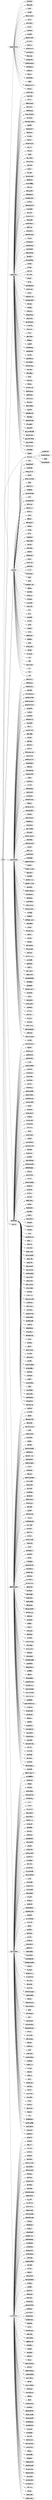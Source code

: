 // graph
digraph "1e0na" {
	"1e0na" [label="1e0na"]
	ChongsTailor515 [label=ChongsTailor515]
	"1e0na" -> ChongsTailor515
	sarahpotterrr [label=sarahpotterrr]
	"1e0na" -> sarahpotterrr
	chlow8888 [label=chlow8888]
	"1e0na" -> chlow8888
	Alexistrends99 [label=Alexistrends99]
	"1e0na" -> Alexistrends99
	selindaejdjpj [label=selindaejdjpj]
	"1e0na" -> selindaejdjpj
	Sunny_Sir [label=Sunny_Sir]
	"1e0na" -> Sunny_Sir
	FakeTanningInfo [label=FakeTanningInfo]
	"1e0na" -> FakeTanningInfo
	WarriorPhrases [label=WarriorPhrases]
	"1e0na" -> WarriorPhrases
	shininghu [label=shininghu]
	"1e0na" -> shininghu
	FlorentineLLL [label=FlorentineLLL]
	"1e0na" -> FlorentineLLL
	ChongsTailor515 [label=ChongsTailor515]
	Lipstickonu [label=Lipstickonu]
	ChongsTailor515 -> Lipstickonu
	NateLemley [label=NateLemley]
	ChongsTailor515 -> NateLemley
	trimkt7 [label=trimkt7]
	ChongsTailor515 -> trimkt7
	kywxgal [label=kywxgal]
	ChongsTailor515 -> kywxgal
	addie27532909 [label=addie27532909]
	ChongsTailor515 -> addie27532909
	SJI2783 [label=SJI2783]
	ChongsTailor515 -> SJI2783
	FlyersMike11 [label=FlyersMike11]
	ChongsTailor515 -> FlyersMike11
	JDM99x [label=JDM99x]
	ChongsTailor515 -> JDM99x
	Succeednow [label=Succeednow]
	ChongsTailor515 -> Succeednow
	Just_Janet [label=Just_Janet]
	ChongsTailor515 -> Just_Janet
	Danijel92445997 [label=Danijel92445997]
	ChongsTailor515 -> Danijel92445997
	FireMedicZ [label=FireMedicZ]
	ChongsTailor515 -> FireMedicZ
	ktjnsn216 [label=ktjnsn216]
	ChongsTailor515 -> ktjnsn216
	cullenintowork [label=cullenintowork]
	ChongsTailor515 -> cullenintowork
	MercyOneDSM [label=MercyOneDSM]
	ChongsTailor515 -> MercyOneDSM
	alexmousey [label=alexmousey]
	ChongsTailor515 -> alexmousey
	JesseJHoward [label=JesseJHoward]
	ChongsTailor515 -> JesseJHoward
	immacconcepzoe [label=immacconcepzoe]
	ChongsTailor515 -> immacconcepzoe
	MarthaCentre [label=MarthaCentre]
	ChongsTailor515 -> MarthaCentre
	LukeHird10 [label=LukeHird10]
	ChongsTailor515 -> LukeHird10
	arhine74 [label=arhine74]
	ChongsTailor515 -> arhine74
	DDLindeman [label=DDLindeman]
	ChongsTailor515 -> DDLindeman
	MHikiji [label=MHikiji]
	ChongsTailor515 -> MHikiji
	KyleGre54192272 [label=KyleGre54192272]
	ChongsTailor515 -> KyleGre54192272
	croaticus1 [label=croaticus1]
	ChongsTailor515 -> croaticus1
	sarahpotterrr [label=sarahpotterrr]
	grhlastrology [label=grhlastrology]
	sarahpotterrr -> grhlastrology
	torgershark [label=torgershark]
	sarahpotterrr -> torgershark
	savdrum [label=savdrum]
	sarahpotterrr -> savdrum
	deadboyempire [label=deadboyempire]
	sarahpotterrr -> deadboyempire
	Kel34096051 [label=Kel34096051]
	sarahpotterrr -> Kel34096051
	MadeleineNpc [label=MadeleineNpc]
	sarahpotterrr -> MadeleineNpc
	be_em_doubleyou [label=be_em_doubleyou]
	sarahpotterrr -> be_em_doubleyou
	astrobitchez [label=astrobitchez]
	sarahpotterrr -> astrobitchez
	DemocracySumPAC [label=DemocracySumPAC]
	sarahpotterrr -> DemocracySumPAC
	egypthair [label=egypthair]
	sarahpotterrr -> egypthair
	sophiepotter27 [label=sophiepotter27]
	sarahpotterrr -> sophiepotter27
	tallydotLIVE [label=tallydotLIVE]
	sarahpotterrr -> tallydotLIVE
	TPMAmes [label=TPMAmes]
	sarahpotterrr -> TPMAmes
	YingZhu17 [label=YingZhu17]
	sarahpotterrr -> YingZhu17
	FreshNewLyrics [label=FreshNewLyrics]
	sarahpotterrr -> FreshNewLyrics
	LEM_122 [label=LEM_122]
	sarahpotterrr -> LEM_122
	Mary_D13 [label=Mary_D13]
	sarahpotterrr -> Mary_D13
	rrjaguar [label=rrjaguar]
	sarahpotterrr -> rrjaguar
	Sam_Willford [label=Sam_Willford]
	sarahpotterrr -> Sam_Willford
	MattTheDream [label=MattTheDream]
	sarahpotterrr -> MattTheDream
	zhexunited [label=zhexunited]
	sarahpotterrr -> zhexunited
	k_sasse17 [label=k_sasse17]
	sarahpotterrr -> k_sasse17
	zhou_tiger [label=zhou_tiger]
	sarahpotterrr -> zhou_tiger
	HornyBoysOnly [label=HornyBoysOnly]
	sarahpotterrr -> HornyBoysOnly
	hannahiowa [label=hannahiowa]
	sarahpotterrr -> hannahiowa
	PorticoStaffing [label=PorticoStaffing]
	sarahpotterrr -> PorticoStaffing
	Mavs1992 [label=Mavs1992]
	sarahpotterrr -> Mavs1992
	kaylee_lennis [label=kaylee_lennis]
	sarahpotterrr -> kaylee_lennis
	Keelanpilgrim1 [label=Keelanpilgrim1]
	sarahpotterrr -> Keelanpilgrim1
	BrendanJMeyers [label=BrendanJMeyers]
	sarahpotterrr -> BrendanJMeyers
	cruzfe130 [label=cruzfe130]
	sarahpotterrr -> cruzfe130
	makemoneydrive [label=makemoneydrive]
	sarahpotterrr -> makemoneydrive
	ProgramaIR [label=ProgramaIR]
	sarahpotterrr -> ProgramaIR
	sad_review [label=sad_review]
	sarahpotterrr -> sad_review
	timheidenwirth [label=timheidenwirth]
	sarahpotterrr -> timheidenwirth
	donate_gaza [label=donate_gaza]
	sarahpotterrr -> donate_gaza
	evelinawalker72 [label=evelinawalker72]
	sarahpotterrr -> evelinawalker72
	laylay7645 [label=laylay7645]
	sarahpotterrr -> laylay7645
	BethBondhus [label=BethBondhus]
	sarahpotterrr -> BethBondhus
	brandonbootexts [label=brandonbootexts]
	sarahpotterrr -> brandonbootexts
	WLC_ISU [label=WLC_ISU]
	sarahpotterrr -> WLC_ISU
	xiviimcmxcvii [label=xiviimcmxcvii]
	sarahpotterrr -> xiviimcmxcvii
	VictoriaConnor2 [label=VictoriaConnor2]
	sarahpotterrr -> VictoriaConnor2
	libertariancal [label=libertariancal]
	sarahpotterrr -> libertariancal
	AdamJSmithGA [label=AdamJSmithGA]
	sarahpotterrr -> AdamJSmithGA
	rainyday370 [label=rainyday370]
	sarahpotterrr -> rainyday370
	Blonde_Baddie_ [label=Blonde_Baddie_]
	sarahpotterrr -> Blonde_Baddie_
	duratkeo [label=duratkeo]
	sarahpotterrr -> duratkeo
	briiwags [label=briiwags]
	sarahpotterrr -> briiwags
	cass_volp [label=cass_volp]
	sarahpotterrr -> cass_volp
	athorsfeldt [label=athorsfeldt]
	sarahpotterrr -> athorsfeldt
	janzeb37 [label=janzeb37]
	sarahpotterrr -> janzeb37
	benrfox [label=benrfox]
	sarahpotterrr -> benrfox
	perfectgamesinc [label=perfectgamesinc]
	sarahpotterrr -> perfectgamesinc
	bobbieturtles [label=bobbieturtles]
	sarahpotterrr -> bobbieturtles
	kustritz [label=kustritz]
	sarahpotterrr -> kustritz
	michpotter1969 [label=michpotter1969]
	sarahpotterrr -> michpotter1969
	Martinaa_Mariee [label=Martinaa_Mariee]
	sarahpotterrr -> Martinaa_Mariee
	sadwoody [label=sadwoody]
	sarahpotterrr -> sadwoody
	reneepins [label=reneepins]
	sarahpotterrr -> reneepins
	hillary2k16 [label=hillary2k16]
	sarahpotterrr -> hillary2k16
	EvanAbramsky [label=EvanAbramsky]
	sarahpotterrr -> EvanAbramsky
	usayoutubers [label=usayoutubers]
	sarahpotterrr -> usayoutubers
	Iamreadyhillary [label=Iamreadyhillary]
	sarahpotterrr -> Iamreadyhillary
	SShreedaran [label=SShreedaran]
	sarahpotterrr -> SShreedaran
	MattRoose31 [label=MattRoose31]
	sarahpotterrr -> MattRoose31
	clure80 [label=clure80]
	sarahpotterrr -> clure80
	HaberLadies [label=HaberLadies]
	sarahpotterrr -> HaberLadies
	albaags23 [label=albaags23]
	sarahpotterrr -> albaags23
	T_Lamaa [label=T_Lamaa]
	sarahpotterrr -> T_Lamaa
	iowastatedems [label=iowastatedems]
	sarahpotterrr -> iowastatedems
	"4thngoaldudes" [label="4thngoaldudes"]
	sarahpotterrr -> "4thngoaldudes"
	ISUProbs [label=ISUProbs]
	sarahpotterrr -> ISUProbs
	loliperalta163 [label=loliperalta163]
	sarahpotterrr -> loliperalta163
	followbackard [label=followbackard]
	sarahpotterrr -> followbackard
	braveherolouis_ [label=braveherolouis_]
	sarahpotterrr -> braveherolouis_
	RFTSOHIO [label=RFTSOHIO]
	sarahpotterrr -> RFTSOHIO
	Gabriellaa_Jo [label=Gabriellaa_Jo]
	sarahpotterrr -> Gabriellaa_Jo
	filosify [label=filosify]
	sarahpotterrr -> filosify
	emmoonie_ [label=emmoonie_]
	sarahpotterrr -> emmoonie_
	kayhopp [label=kayhopp]
	sarahpotterrr -> kayhopp
	ibleedandstuff [label=ibleedandstuff]
	sarahpotterrr -> ibleedandstuff
	andrajohnsonn [label=andrajohnsonn]
	sarahpotterrr -> andrajohnsonn
	OfficialHTGR [label=OfficialHTGR]
	sarahpotterrr -> OfficialHTGR
	MidwestCurls [label=MidwestCurls]
	sarahpotterrr -> MidwestCurls
	dancinbren [label=dancinbren]
	sarahpotterrr -> dancinbren
	ClalreWilliams [label=ClalreWilliams]
	sarahpotterrr -> ClalreWilliams
	DJ_Fulton [label=DJ_Fulton]
	sarahpotterrr -> DJ_Fulton
	AidanGalbrecht [label=AidanGalbrecht]
	sarahpotterrr -> AidanGalbrecht
	WallyLadner [label=WallyLadner]
	sarahpotterrr -> WallyLadner
	maddyhaberlack [label=maddyhaberlack]
	sarahpotterrr -> maddyhaberlack
	Jazzi_Eggert [label=Jazzi_Eggert]
	sarahpotterrr -> Jazzi_Eggert
	BHS_Fiona [label=BHS_Fiona]
	sarahpotterrr -> BHS_Fiona
	BHS_LordFarquaa [label=BHS_LordFarquaa]
	sarahpotterrr -> BHS_LordFarquaa
	BHS_Pinocchio [label=BHS_Pinocchio]
	sarahpotterrr -> BHS_Pinocchio
	BHS_TheTweedles [label=BHS_TheTweedles]
	sarahpotterrr -> BHS_TheTweedles
	BHS_PeterPan [label=BHS_PeterPan]
	sarahpotterrr -> BHS_PeterPan
	calebericksonn [label=calebericksonn]
	sarahpotterrr -> calebericksonn
	GreGRRRRy [label=GreGRRRRy]
	sarahpotterrr -> GreGRRRRy
	AuggE23 [label=AuggE23]
	sarahpotterrr -> AuggE23
	chlow8888 [label=chlow8888]
	PostBadMood [label=PostBadMood]
	chlow8888 -> PostBadMood
	Remballerparsms [label=Remballerparsms]
	chlow8888 -> Remballerparsms
	JdtFay [label=JdtFay]
	chlow8888 -> JdtFay
	hommeaupatate [label=hommeaupatate]
	chlow8888 -> hommeaupatate
	Alexistrends99 [label=Alexistrends99]
	paolorm2012 [label=paolorm2012]
	Alexistrends99 -> paolorm2012
	Raihanatou64 [label=Raihanatou64]
	Alexistrends99 -> Raihanatou64
	aneleacemenzu [label=aneleacemenzu]
	Alexistrends99 -> aneleacemenzu
	guille_kan [label=guille_kan]
	Alexistrends99 -> guille_kan
	WeLoveDogsUSA [label=WeLoveDogsUSA]
	Alexistrends99 -> WeLoveDogsUSA
	EducatioServand [label=EducatioServand]
	Alexistrends99 -> EducatioServand
	JosephM08666921 [label=JosephM08666921]
	Alexistrends99 -> JosephM08666921
	Andysmi90900341 [label=Andysmi90900341]
	Alexistrends99 -> Andysmi90900341
	mlle_farrah [label=mlle_farrah]
	Alexistrends99 -> mlle_farrah
	Mi_cah_el [label=Mi_cah_el]
	Alexistrends99 -> Mi_cah_el
	"67Dalvandi" [label="67Dalvandi"]
	Alexistrends99 -> "67Dalvandi"
	Kate85893788 [label=Kate85893788]
	Alexistrends99 -> Kate85893788
	corine_fiona [label=corine_fiona]
	Alexistrends99 -> corine_fiona
	zalat2001 [label=zalat2001]
	Alexistrends99 -> zalat2001
	OneTuffMudder [label=OneTuffMudder]
	Alexistrends99 -> OneTuffMudder
	lhala_selajar [label=lhala_selajar]
	Alexistrends99 -> lhala_selajar
	ParimaG [label=ParimaG]
	Alexistrends99 -> ParimaG
	BabyNas8 [label=BabyNas8]
	Alexistrends99 -> BabyNas8
	manisha230 [label=manisha230]
	Alexistrends99 -> manisha230
	Bud9106 [label=Bud9106]
	Alexistrends99 -> Bud9106
	davidro83581869 [label=davidro83581869]
	Alexistrends99 -> davidro83581869
	zxczxc100150 [label=zxczxc100150]
	Alexistrends99 -> zxczxc100150
	Edinah15231947 [label=Edinah15231947]
	Alexistrends99 -> Edinah15231947
	Chingchingbon [label=Chingchingbon]
	Alexistrends99 -> Chingchingbon
	rafaelsonil [label=rafaelsonil]
	Alexistrends99 -> rafaelsonil
	walusimbifred5 [label=walusimbifred5]
	Alexistrends99 -> walusimbifred5
	ConigliGiordano [label=ConigliGiordano]
	Alexistrends99 -> ConigliGiordano
	ychaibo [label=ychaibo]
	Alexistrends99 -> ychaibo
	SubhyGhouri [label=SubhyGhouri]
	Alexistrends99 -> SubhyGhouri
	"7759sksks" [label="7759sksks"]
	Alexistrends99 -> "7759sksks"
	patientinfopop [label=patientinfopop]
	Alexistrends99 -> patientinfopop
	Blissful_Thrill [label=Blissful_Thrill]
	Alexistrends99 -> Blissful_Thrill
	Criviboycolor [label=Criviboycolor]
	Alexistrends99 -> Criviboycolor
	WadeClarkAuthor [label=WadeClarkAuthor]
	Alexistrends99 -> WadeClarkAuthor
	bagley_ii [label=bagley_ii]
	Alexistrends99 -> bagley_ii
	BillSch51861064 [label=BillSch51861064]
	Alexistrends99 -> BillSch51861064
	lokendra_johare [label=lokendra_johare]
	Alexistrends99 -> lokendra_johare
	UniteBlue [label=UniteBlue]
	Alexistrends99 -> UniteBlue
	James26423022 [label=James26423022]
	Alexistrends99 -> James26423022
	fatimaasif134 [label=fatimaasif134]
	Alexistrends99 -> fatimaasif134
	UTinMyint20 [label=UTinMyint20]
	Alexistrends99 -> UTinMyint20
	taylor1993bah [label=taylor1993bah]
	Alexistrends99 -> taylor1993bah
	kava_online [label=kava_online]
	Alexistrends99 -> kava_online
	marcell10266109 [label=marcell10266109]
	Alexistrends99 -> marcell10266109
	manjulika25 [label=manjulika25]
	Alexistrends99 -> manjulika25
	paulhoopermusic [label=paulhoopermusic]
	Alexistrends99 -> paulhoopermusic
	yuelyuen [label=yuelyuen]
	Alexistrends99 -> yuelyuen
	Babie_1606 [label=Babie_1606]
	Alexistrends99 -> Babie_1606
	mehtabsamad [label=mehtabsamad]
	Alexistrends99 -> mehtabsamad
	AwaleNagiib [label=AwaleNagiib]
	Alexistrends99 -> AwaleNagiib
	GAJENDR34833234 [label=GAJENDR34833234]
	Alexistrends99 -> GAJENDR34833234
	Rhytha10 [label=Rhytha10]
	Alexistrends99 -> Rhytha10
	SundayJ17619850 [label=SundayJ17619850]
	Alexistrends99 -> SundayJ17619850
	Giggs_kho10 [label=Giggs_kho10]
	Alexistrends99 -> Giggs_kho10
	teshedaba [label=teshedaba]
	Alexistrends99 -> teshedaba
	nicholas0701ic1 [label=nicholas0701ic1]
	Alexistrends99 -> nicholas0701ic1
	Aqibkha70167485 [label=Aqibkha70167485]
	Alexistrends99 -> Aqibkha70167485
	"69Brancato" [label="69Brancato"]
	Alexistrends99 -> "69Brancato"
	Pujakum06390280 [label=Pujakum06390280]
	Alexistrends99 -> Pujakum06390280
	focuslogistics1 [label=focuslogistics1]
	Alexistrends99 -> focuslogistics1
	katiepatrick [label=katiepatrick]
	Alexistrends99 -> katiepatrick
	NicolaMasa59 [label=NicolaMasa59]
	Alexistrends99 -> NicolaMasa59
	YuTee75546438 [label=YuTee75546438]
	Alexistrends99 -> YuTee75546438
	Jesusbo83245021 [label=Jesusbo83245021]
	Alexistrends99 -> Jesusbo83245021
	VSerlenga [label=VSerlenga]
	Alexistrends99 -> VSerlenga
	bienaflora [label=bienaflora]
	Alexistrends99 -> bienaflora
	Ronaldg66126061 [label=Ronaldg66126061]
	Alexistrends99 -> Ronaldg66126061
	ClassicRaiza [label=ClassicRaiza]
	Alexistrends99 -> ClassicRaiza
	presque [label=presque]
	Alexistrends99 -> presque
	mariomeh1992 [label=mariomeh1992]
	Alexistrends99 -> mariomeh1992
	RobbyM1 [label=RobbyM1]
	Alexistrends99 -> RobbyM1
	T_Durdin [label=T_Durdin]
	Alexistrends99 -> T_Durdin
	arnfinn58 [label=arnfinn58]
	Alexistrends99 -> arnfinn58
	Alex18535060 [label=Alex18535060]
	Alexistrends99 -> Alex18535060
	david_enokela [label=david_enokela]
	Alexistrends99 -> david_enokela
	linda_duku [label=linda_duku]
	Alexistrends99 -> linda_duku
	Claire05270851 [label=Claire05270851]
	Alexistrends99 -> Claire05270851
	Arjun25Raj [label=Arjun25Raj]
	Alexistrends99 -> Arjun25Raj
	Angelinkinc [label=Angelinkinc]
	Alexistrends99 -> Angelinkinc
	omarjj13 [label=omarjj13]
	Alexistrends99 -> omarjj13
	Jens07369370 [label=Jens07369370]
	Alexistrends99 -> Jens07369370
	luca53242494 [label=luca53242494]
	Alexistrends99 -> luca53242494
	EchoKadzilasDia [label=EchoKadzilasDia]
	Alexistrends99 -> EchoKadzilasDia
	carlamata36 [label=carlamata36]
	Alexistrends99 -> carlamata36
	gadi_akmal [label=gadi_akmal]
	Alexistrends99 -> gadi_akmal
	Thomas87286277 [label=Thomas87286277]
	Alexistrends99 -> Thomas87286277
	PintoRovan [label=PintoRovan]
	Alexistrends99 -> PintoRovan
	rerickre [label=rerickre]
	Alexistrends99 -> rerickre
	Imad_Ghaoui [label=Imad_Ghaoui]
	Alexistrends99 -> Imad_Ghaoui
	Brother_Andre [label=Brother_Andre]
	Alexistrends99 -> Brother_Andre
	vinibaiano4 [label=vinibaiano4]
	Alexistrends99 -> vinibaiano4
	CutizNunu [label=CutizNunu]
	Alexistrends99 -> CutizNunu
	BalanMani11 [label=BalanMani11]
	Alexistrends99 -> BalanMani11
	az_morris [label=az_morris]
	Alexistrends99 -> az_morris
	mybusinez [label=mybusinez]
	Alexistrends99 -> mybusinez
	Vard96728352 [label=Vard96728352]
	Alexistrends99 -> Vard96728352
	jaimereynagomez [label=jaimereynagomez]
	Alexistrends99 -> jaimereynagomez
	AnitaVinted [label=AnitaVinted]
	Alexistrends99 -> AnitaVinted
	Marcus91843323 [label=Marcus91843323]
	Alexistrends99 -> Marcus91843323
	rosevila6 [label=rosevila6]
	Alexistrends99 -> rosevila6
	selindaejdjpj [label=selindaejdjpj]
	BootsnBunsonYT [label=BootsnBunsonYT]
	selindaejdjpj -> BootsnBunsonYT
	apphifzil [label=apphifzil]
	selindaejdjpj -> apphifzil
	marcellus_zou [label=marcellus_zou]
	selindaejdjpj -> marcellus_zou
	AskHarmonyK [label=AskHarmonyK]
	selindaejdjpj -> AskHarmonyK
	BelleTheCat42 [label=BelleTheCat42]
	selindaejdjpj -> BelleTheCat42
	"411plus" [label="411plus"]
	selindaejdjpj -> "411plus"
	luckkyybuddha99 [label=luckkyybuddha99]
	selindaejdjpj -> luckkyybuddha99
	iMadeToast [label=iMadeToast]
	selindaejdjpj -> iMadeToast
	WineGlassGirl [label=WineGlassGirl]
	selindaejdjpj -> WineGlassGirl
	saveonlineau [label=saveonlineau]
	selindaejdjpj -> saveonlineau
	chellesname [label=chellesname]
	selindaejdjpj -> chellesname
	wineluverz [label=wineluverz]
	selindaejdjpj -> wineluverz
	multimom2_4 [label=multimom2_4]
	selindaejdjpj -> multimom2_4
	Chelleonthelake [label=Chelleonthelake]
	selindaejdjpj -> Chelleonthelake
	chellyluvsean98 [label=chellyluvsean98]
	selindaejdjpj -> chellyluvsean98
	MichelleOTurner [label=MichelleOTurner]
	selindaejdjpj -> MichelleOTurner
	MiniSkirtMama [label=MiniSkirtMama]
	selindaejdjpj -> MiniSkirtMama
	minidib [label=minidib]
	selindaejdjpj -> minidib
	YONADARO [label=YONADARO]
	selindaejdjpj -> YONADARO
	Chelley_Fuhrer [label=Chelley_Fuhrer]
	selindaejdjpj -> Chelley_Fuhrer
	Minipeerg [label=Minipeerg]
	selindaejdjpj -> Minipeerg
	directorylocal [label=directorylocal]
	selindaejdjpj -> directorylocal
	chellebanfield [label=chellebanfield]
	selindaejdjpj -> chellebanfield
	"1ddkrmoore" [label="1ddkrmoore"]
	selindaejdjpj -> "1ddkrmoore"
	"1claree1" [label="1claree1"]
	selindaejdjpj -> "1claree1"
	propertynexus [label=propertynexus]
	selindaejdjpj -> propertynexus
	Malbeca [label=Malbeca]
	selindaejdjpj -> Malbeca
	AmosnBlaineCo [label=AmosnBlaineCo]
	selindaejdjpj -> AmosnBlaineCo
	mi_2cents_worth [label=mi_2cents_worth]
	selindaejdjpj -> mi_2cents_worth
	eclecticdb [label=eclecticdb]
	selindaejdjpj -> eclecticdb
	forexlove001 [label=forexlove001]
	selindaejdjpj -> forexlove001
	Chodidees [label=Chodidees]
	selindaejdjpj -> Chodidees
	ShaunWallace85 [label=ShaunWallace85]
	selindaejdjpj -> ShaunWallace85
	CulinariumGuate [label=CulinariumGuate]
	selindaejdjpj -> CulinariumGuate
	malaikattanpan1 [label=malaikattanpan1]
	selindaejdjpj -> malaikattanpan1
	chess_db [label=chess_db]
	selindaejdjpj -> chess_db
	ConsultSteven [label=ConsultSteven]
	selindaejdjpj -> ConsultSteven
	ecobiz69 [label=ecobiz69]
	selindaejdjpj -> ecobiz69
	BardetStephanie [label=BardetStephanie]
	selindaejdjpj -> BardetStephanie
	ecobabe_za [label=ecobabe_za]
	selindaejdjpj -> ecobabe_za
	mi_hoshino [label=mi_hoshino]
	selindaejdjpj -> mi_hoshino
	Intruder21 [label=Intruder21]
	selindaejdjpj -> Intruder21
	chellwebb [label=chellwebb]
	selindaejdjpj -> chellwebb
	natalie_watts_ [label=natalie_watts_]
	selindaejdjpj -> natalie_watts_
	YAYA630 [label=YAYA630]
	selindaejdjpj -> YAYA630
	TaxCalculator [label=TaxCalculator]
	selindaejdjpj -> TaxCalculator
	chellscakes [label=chellscakes]
	selindaejdjpj -> chellscakes
	mhike04 [label=mhike04]
	selindaejdjpj -> mhike04
	techno_bidyut [label=techno_bidyut]
	selindaejdjpj -> techno_bidyut
	wineguider [label=wineguider]
	selindaejdjpj -> wineguider
	PROACTUSA [label=PROACTUSA]
	selindaejdjpj -> PROACTUSA
	chellied25 [label=chellied25]
	selindaejdjpj -> chellied25
	"1ELLD" [label="1ELLD"]
	selindaejdjpj -> "1ELLD"
	Anniebelleyrose [label=Anniebelleyrose]
	selindaejdjpj -> Anniebelleyrose
	Dipak___Z [label=Dipak___Z]
	selindaejdjpj -> Dipak___Z
	miamisscn [label=miamisscn]
	selindaejdjpj -> miamisscn
	winelovnfool [label=winelovnfool]
	selindaejdjpj -> winelovnfool
	Richart16step [label=Richart16step]
	selindaejdjpj -> Richart16step
	DiscountsAllDay [label=DiscountsAllDay]
	selindaejdjpj -> DiscountsAllDay
	"1dope311fan" [label="1dope311fan"]
	selindaejdjpj -> "1dope311fan"
	Shena_Wells [label=Shena_Wells]
	selindaejdjpj -> Shena_Wells
	kidselectriccar [label=kidselectriccar]
	selindaejdjpj -> kidselectriccar
	Mpls_WebSites [label=Mpls_WebSites]
	selindaejdjpj -> Mpls_WebSites
	CiudadOrganica [label=CiudadOrganica]
	selindaejdjpj -> CiudadOrganica
	mini_STUDIO [label=mini_STUDIO]
	selindaejdjpj -> mini_STUDIO
	minibrownies [label=minibrownies]
	selindaejdjpj -> minibrownies
	Kibitz_souvenir [label=Kibitz_souvenir]
	selindaejdjpj -> Kibitz_souvenir
	siren_erdogan [label=siren_erdogan]
	selindaejdjpj -> siren_erdogan
	eclothings [label=eclothings]
	selindaejdjpj -> eclothings
	echibuzor49 [label=echibuzor49]
	selindaejdjpj -> echibuzor49
	TopCoupon_Code [label=TopCoupon_Code]
	selindaejdjpj -> TopCoupon_Code
	Stockdetector [label=Stockdetector]
	selindaejdjpj -> Stockdetector
	RasmusGreis [label=RasmusGreis]
	selindaejdjpj -> RasmusGreis
	WineLobster [label=WineLobster]
	selindaejdjpj -> WineLobster
	"1designerstouch" [label="1designerstouch"]
	selindaejdjpj -> "1designerstouch"
	ecoactionteam [label=ecoactionteam]
	selindaejdjpj -> ecoactionteam
	minibakerycafe [label=minibakerycafe]
	selindaejdjpj -> minibakerycafe
	"1creativity" [label="1creativity"]
	selindaejdjpj -> "1creativity"
	miaanitanaomi [label=miaanitanaomi]
	selindaejdjpj -> miaanitanaomi
	Lovely_lady_17 [label=Lovely_lady_17]
	selindaejdjpj -> Lovely_lady_17
	CandiceFryeLE [label=CandiceFryeLE]
	selindaejdjpj -> CandiceFryeLE
	l_luis24 [label=l_luis24]
	selindaejdjpj -> l_luis24
	ecobeings [label=ecobeings]
	selindaejdjpj -> ecobeings
	jiantoro [label=jiantoro]
	selindaejdjpj -> jiantoro
	Tonia_Mccuien [label=Tonia_Mccuien]
	selindaejdjpj -> Tonia_Mccuien
	okwizabef [label=okwizabef]
	selindaejdjpj -> okwizabef
	"1caseycolette" [label="1caseycolette"]
	selindaejdjpj -> "1caseycolette"
	ecoboffin [label=ecoboffin]
	selindaejdjpj -> ecoboffin
	"1D_LauraC_Payne" [label="1D_LauraC_Payne"]
	selindaejdjpj -> "1D_LauraC_Payne"
	eclubebeijaflor [label=eclubebeijaflor]
	selindaejdjpj -> eclubebeijaflor
	mhicksb2b [label=mhicksb2b]
	selindaejdjpj -> mhicksb2b
	sweetmyne [label=sweetmyne]
	selindaejdjpj -> sweetmyne
	miana74 [label=miana74]
	selindaejdjpj -> miana74
	IreneAlvaradoL [label=IreneAlvaradoL]
	selindaejdjpj -> IreneAlvaradoL
	ecdays [label=ecdays]
	selindaejdjpj -> ecdays
	Lois_Reifman [label=Lois_Reifman]
	selindaejdjpj -> Lois_Reifman
	Online_Loans [label=Online_Loans]
	selindaejdjpj -> Online_Loans
	RonaldORedito [label=RonaldORedito]
	selindaejdjpj -> RonaldORedito
	BobbyElectric [label=BobbyElectric]
	selindaejdjpj -> BobbyElectric
	Operation_VAF [label=Operation_VAF]
	selindaejdjpj -> Operation_VAF
	Sunny_Sir [label=Sunny_Sir]
	FakeTanningInfo [label=FakeTanningInfo]
	voicefryed [label=voicefryed]
	FakeTanningInfo -> voicefryed
	ArtesianTan [label=ArtesianTan]
	FakeTanningInfo -> ArtesianTan
	LFippen [label=LFippen]
	FakeTanningInfo -> LFippen
	Tanningservices [label=Tanningservices]
	FakeTanningInfo -> Tanningservices
	KayceeShaw [label=KayceeShaw]
	FakeTanningInfo -> KayceeShaw
	TAN_VAN_CO_UK [label=TAN_VAN_CO_UK]
	FakeTanningInfo -> TAN_VAN_CO_UK
	Aloila [label=Aloila]
	FakeTanningInfo -> Aloila
	SolarisProducts [label=SolarisProducts]
	FakeTanningInfo -> SolarisProducts
	ENZOSalon [label=ENZOSalon]
	FakeTanningInfo -> ENZOSalon
	dualpoly [label=dualpoly]
	FakeTanningInfo -> dualpoly
	SalonCass [label=SalonCass]
	FakeTanningInfo -> SalonCass
	KimberlyTookman [label=KimberlyTookman]
	FakeTanningInfo -> KimberlyTookman
	FaceandForm [label=FaceandForm]
	FakeTanningInfo -> FaceandForm
	Bertin85711831 [label=Bertin85711831]
	FakeTanningInfo -> Bertin85711831
	sparklingstare7 [label=sparklingstare7]
	FakeTanningInfo -> sparklingstare7
	Nekasuch_aBitch [label=Nekasuch_aBitch]
	FakeTanningInfo -> Nekasuch_aBitch
	PulinBR [label=PulinBR]
	FakeTanningInfo -> PulinBR
	stillthesexy1 [label=stillthesexy1]
	FakeTanningInfo -> stillthesexy1
	maxi_mist [label=maxi_mist]
	FakeTanningInfo -> maxi_mist
	CacheMoneyGames [label=CacheMoneyGames]
	FakeTanningInfo -> CacheMoneyGames
	mrbrownetan [label=mrbrownetan]
	FakeTanningInfo -> mrbrownetan
	teshbutterfly [label=teshbutterfly]
	FakeTanningInfo -> teshbutterfly
	Jezzloveya [label=Jezzloveya]
	FakeTanningInfo -> Jezzloveya
	BlueTanning [label=BlueTanning]
	FakeTanningInfo -> BlueTanning
	KeekeeyoKl [label=KeekeeyoKl]
	FakeTanningInfo -> KeekeeyoKl
	sarahlowther20 [label=sarahlowther20]
	FakeTanningInfo -> sarahlowther20
	avectoute_2U [label=avectoute_2U]
	FakeTanningInfo -> avectoute_2U
	HRVintage [label=HRVintage]
	FakeTanningInfo -> HRVintage
	k_konilia [label=k_konilia]
	FakeTanningInfo -> k_konilia
	chantellec1985 [label=chantellec1985]
	FakeTanningInfo -> chantellec1985
	MsGHunt [label=MsGHunt]
	FakeTanningInfo -> MsGHunt
	No1faketanguide [label=No1faketanguide]
	FakeTanningInfo -> No1faketanguide
	Frey__bags [label=Frey__bags]
	FakeTanningInfo -> Frey__bags
	Rosmetics1 [label=Rosmetics1]
	FakeTanningInfo -> Rosmetics1
	Jessbb7510 [label=Jessbb7510]
	FakeTanningInfo -> Jessbb7510
	Rosh333 [label=Rosh333]
	FakeTanningInfo -> Rosh333
	TimelessSuntan [label=TimelessSuntan]
	FakeTanningInfo -> TimelessSuntan
	WelbyGroup [label=WelbyGroup]
	FakeTanningInfo -> WelbyGroup
	lerivb97 [label=lerivb97]
	FakeTanningInfo -> lerivb97
	Jessieleigh151 [label=Jessieleigh151]
	FakeTanningInfo -> Jessieleigh151
	keyyella04 [label=keyyella04]
	FakeTanningInfo -> keyyella04
	bekioxx [label=bekioxx]
	FakeTanningInfo -> bekioxx
	swtaznapple [label=swtaznapple]
	FakeTanningInfo -> swtaznapple
	millie31acevedo [label=millie31acevedo]
	FakeTanningInfo -> millie31acevedo
	RottenKate76 [label=RottenKate76]
	FakeTanningInfo -> RottenKate76
	polacadoregis [label=polacadoregis]
	FakeTanningInfo -> polacadoregis
	ThandoDoc [label=ThandoDoc]
	FakeTanningInfo -> ThandoDoc
	carrieblack26 [label=carrieblack26]
	FakeTanningInfo -> carrieblack26
	TheConformists [label=TheConformists]
	FakeTanningInfo -> TheConformists
	RayDElosua [label=RayDElosua]
	FakeTanningInfo -> RayDElosua
	GermanyG7 [label=GermanyG7]
	FakeTanningInfo -> GermanyG7
	pantheraplay [label=pantheraplay]
	FakeTanningInfo -> pantheraplay
	amelia_dhewi [label=amelia_dhewi]
	FakeTanningInfo -> amelia_dhewi
	SalmaMohallal [label=SalmaMohallal]
	FakeTanningInfo -> SalmaMohallal
	jade_accison [label=jade_accison]
	FakeTanningInfo -> jade_accison
	KatyuskMontalvo [label=KatyuskMontalvo]
	FakeTanningInfo -> KatyuskMontalvo
	heartsavior_30 [label=heartsavior_30]
	FakeTanningInfo -> heartsavior_30
	RedaShiko [label=RedaShiko]
	FakeTanningInfo -> RedaShiko
	loek_man69 [label=loek_man69]
	FakeTanningInfo -> loek_man69
	TanTatts [label=TanTatts]
	FakeTanningInfo -> TanTatts
	githa_15 [label=githa_15]
	FakeTanningInfo -> githa_15
	bonchic_kim [label=bonchic_kim]
	FakeTanningInfo -> bonchic_kim
	daniieleepe [label=daniieleepe]
	FakeTanningInfo -> daniieleepe
	IndianaTan [label=IndianaTan]
	FakeTanningInfo -> IndianaTan
	SAYLESSAIMON [label=SAYLESSAIMON]
	FakeTanningInfo -> SAYLESSAIMON
	MarluMagno [label=MarluMagno]
	FakeTanningInfo -> MarluMagno
	Ninznirinzninz [label=Ninznirinzninz]
	FakeTanningInfo -> Ninznirinzninz
	hazependy [label=hazependy]
	FakeTanningInfo -> hazependy
	inchlossgenie [label=inchlossgenie]
	FakeTanningInfo -> inchlossgenie
	MensTanningCap [label=MensTanningCap]
	FakeTanningInfo -> MensTanningCap
	monicatan09 [label=monicatan09]
	FakeTanningInfo -> monicatan09
	Rana_Elbehery [label=Rana_Elbehery]
	FakeTanningInfo -> Rana_Elbehery
	_Briaaaaa_ [label=_Briaaaaa_]
	FakeTanningInfo -> _Briaaaaa_
	CaliDuks [label=CaliDuks]
	FakeTanningInfo -> CaliDuks
	TasneemFakier [label=TasneemFakier]
	FakeTanningInfo -> TasneemFakier
	A2ZHealthSchool [label=A2ZHealthSchool]
	FakeTanningInfo -> A2ZHealthSchool
	butterflies1810 [label=butterflies1810]
	FakeTanningInfo -> butterflies1810
	MemoriesRmade [label=MemoriesRmade]
	FakeTanningInfo -> MemoriesRmade
	MansionGranada [label=MansionGranada]
	FakeTanningInfo -> MansionGranada
	westbrooks1986 [label=westbrooks1986]
	FakeTanningInfo -> westbrooks1986
	AmeliaJaine [label=AmeliaJaine]
	FakeTanningInfo -> AmeliaJaine
	BRONZEbeachBUMS [label=BRONZEbeachBUMS]
	FakeTanningInfo -> BRONZEbeachBUMS
	SwAddiction [label=SwAddiction]
	FakeTanningInfo -> SwAddiction
	hannahandkarl [label=hannahandkarl]
	FakeTanningInfo -> hannahandkarl
	nairobistyles [label=nairobistyles]
	FakeTanningInfo -> nairobistyles
	aldibmx41 [label=aldibmx41]
	FakeTanningInfo -> aldibmx41
	clairefras [label=clairefras]
	FakeTanningInfo -> clairefras
	ErgolinePlus [label=ErgolinePlus]
	FakeTanningInfo -> ErgolinePlus
	LouiseNiBhroin [label=LouiseNiBhroin]
	FakeTanningInfo -> LouiseNiBhroin
	xoxo_mitch25 [label=xoxo_mitch25]
	FakeTanningInfo -> xoxo_mitch25
	WildCatCutie08 [label=WildCatCutie08]
	FakeTanningInfo -> WildCatCutie08
	joudyraslan [label=joudyraslan]
	FakeTanningInfo -> joudyraslan
	KonturBodyWrap [label=KonturBodyWrap]
	FakeTanningInfo -> KonturBodyWrap
	Alamcoker [label=Alamcoker]
	FakeTanningInfo -> Alamcoker
	ChessexTan [label=ChessexTan]
	FakeTanningInfo -> ChessexTan
	JessGargan [label=JessGargan]
	FakeTanningInfo -> JessGargan
	Carolexkim1 [label=Carolexkim1]
	FakeTanningInfo -> Carolexkim1
	PridePtide [label=PridePtide]
	FakeTanningInfo -> PridePtide
	BeautyBlogger__ [label=BeautyBlogger__]
	FakeTanningInfo -> BeautyBlogger__
	chloskilear [label=chloskilear]
	FakeTanningInfo -> chloskilear
	WarriorPhrases [label=WarriorPhrases]
	RajeevG44332779 [label=RajeevG44332779]
	WarriorPhrases -> RajeevG44332779
	moustafafares [label=moustafafares]
	WarriorPhrases -> moustafafares
	WELPartners [label=WELPartners]
	WarriorPhrases -> WELPartners
	uday555 [label=uday555]
	WarriorPhrases -> uday555
	BraveLad [label=BraveLad]
	WarriorPhrases -> BraveLad
	chintasrikanth [label=chintasrikanth]
	WarriorPhrases -> chintasrikanth
	JuanMiguelMill2 [label=JuanMiguelMill2]
	WarriorPhrases -> JuanMiguelMill2
	CrystalAraujo_ [label=CrystalAraujo_]
	WarriorPhrases -> CrystalAraujo_
	Vets911 [label=Vets911]
	WarriorPhrases -> Vets911
	VAMBOA [label=VAMBOA]
	WarriorPhrases -> VAMBOA
	TheGoToSite [label=TheGoToSite]
	WarriorPhrases -> TheGoToSite
	dillonrodgers0 [label=dillonrodgers0]
	WarriorPhrases -> dillonrodgers0
	JimmyTrainor1 [label=JimmyTrainor1]
	WarriorPhrases -> JimmyTrainor1
	ismailkhuz164 [label=ismailkhuz164]
	WarriorPhrases -> ismailkhuz164
	Krumpy265 [label=Krumpy265]
	WarriorPhrases -> Krumpy265
	markgolfart [label=markgolfart]
	WarriorPhrases -> markgolfart
	BexM0807 [label=BexM0807]
	WarriorPhrases -> BexM0807
	MisaelMK04 [label=MisaelMK04]
	WarriorPhrases -> MisaelMK04
	JasonJakobsen [label=JasonJakobsen]
	WarriorPhrases -> JasonJakobsen
	Carly24Botha [label=Carly24Botha]
	WarriorPhrases -> Carly24Botha
	_yagosep [label=_yagosep]
	WarriorPhrases -> _yagosep
	CyclingWillie [label=CyclingWillie]
	WarriorPhrases -> CyclingWillie
	Broken_Undone [label=Broken_Undone]
	WarriorPhrases -> Broken_Undone
	jodunfo4782 [label=jodunfo4782]
	WarriorPhrases -> jodunfo4782
	ritzuhpepper [label=ritzuhpepper]
	WarriorPhrases -> ritzuhpepper
	KaterinaLD [label=KaterinaLD]
	WarriorPhrases -> KaterinaLD
	suzyoberholtz [label=suzyoberholtz]
	WarriorPhrases -> suzyoberholtz
	Von_Loopinstab [label=Von_Loopinstab]
	WarriorPhrases -> Von_Loopinstab
	Shannonmallette [label=Shannonmallette]
	WarriorPhrases -> Shannonmallette
	"3_rizky" [label="3_rizky"]
	WarriorPhrases -> "3_rizky"
	trambolikaa [label=trambolikaa]
	WarriorPhrases -> trambolikaa
	GreeneStevie [label=GreeneStevie]
	WarriorPhrases -> GreeneStevie
	Yvette_Botha [label=Yvette_Botha]
	WarriorPhrases -> Yvette_Botha
	LadyLuckFilm [label=LadyLuckFilm]
	WarriorPhrases -> LadyLuckFilm
	d0n_lutfi [label=d0n_lutfi]
	WarriorPhrases -> d0n_lutfi
	Obregon_C [label=Obregon_C]
	WarriorPhrases -> Obregon_C
	noelyaneza [label=noelyaneza]
	WarriorPhrases -> noelyaneza
	Rezaramdhan02 [label=Rezaramdhan02]
	WarriorPhrases -> Rezaramdhan02
	CarpeDiem_Carb [label=CarpeDiem_Carb]
	WarriorPhrases -> CarpeDiem_Carb
	minipetite [label=minipetite]
	WarriorPhrases -> minipetite
	"150_ArteDesign" [label="150_ArteDesign"]
	WarriorPhrases -> "150_ArteDesign"
	VoodooGear [label=VoodooGear]
	WarriorPhrases -> VoodooGear
	npanoor [label=npanoor]
	WarriorPhrases -> npanoor
	vipinbabu1 [label=vipinbabu1]
	WarriorPhrases -> vipinbabu1
	Jajijujejo86 [label=Jajijujejo86]
	WarriorPhrases -> Jajijujejo86
	HW_kiwi [label=HW_kiwi]
	WarriorPhrases -> HW_kiwi
	Justsayruse [label=Justsayruse]
	WarriorPhrases -> Justsayruse
	ColeCook2578 [label=ColeCook2578]
	WarriorPhrases -> ColeCook2578
	gadgets4u2 [label=gadgets4u2]
	WarriorPhrases -> gadgets4u2
	RehanShaikh2 [label=RehanShaikh2]
	WarriorPhrases -> RehanShaikh2
	siul_odranoel [label=siul_odranoel]
	WarriorPhrases -> siul_odranoel
	AramChaparyan [label=AramChaparyan]
	WarriorPhrases -> AramChaparyan
	RNRFightcompany [label=RNRFightcompany]
	WarriorPhrases -> RNRFightcompany
	College73 [label=College73]
	WarriorPhrases -> College73
	ely_rdguez [label=ely_rdguez]
	WarriorPhrases -> ely_rdguez
	Parametric101 [label=Parametric101]
	WarriorPhrases -> Parametric101
	the1adefranca [label=the1adefranca]
	WarriorPhrases -> the1adefranca
	kamoMiamo [label=kamoMiamo]
	WarriorPhrases -> kamoMiamo
	carlybotha1 [label=carlybotha1]
	WarriorPhrases -> carlybotha1
	Anton0vdH [label=Anton0vdH]
	WarriorPhrases -> Anton0vdH
	CobbCountyGAJob [label=CobbCountyGAJob]
	WarriorPhrases -> CobbCountyGAJob
	rudibthgranado [label=rudibthgranado]
	WarriorPhrases -> rudibthgranado
	acilliers0 [label=acilliers0]
	WarriorPhrases -> acilliers0
	SeanRobinsonZA [label=SeanRobinsonZA]
	WarriorPhrases -> SeanRobinsonZA
	CrazyMonkeySC [label=CrazyMonkeySC]
	WarriorPhrases -> CrazyMonkeySC
	gartfe [label=gartfe]
	WarriorPhrases -> gartfe
	TheWillemDuP [label=TheWillemDuP]
	WarriorPhrases -> TheWillemDuP
	ielserv [label=ielserv]
	WarriorPhrases -> ielserv
	inspiration_all [label=inspiration_all]
	WarriorPhrases -> inspiration_all
	eyestotheskies0 [label=eyestotheskies0]
	WarriorPhrases -> eyestotheskies0
	JamesABQBIZLAW [label=JamesABQBIZLAW]
	WarriorPhrases -> JamesABQBIZLAW
	aletiosso [label=aletiosso]
	WarriorPhrases -> aletiosso
	KenShenTao [label=KenShenTao]
	WarriorPhrases -> KenShenTao
	masuccessguy [label=masuccessguy]
	WarriorPhrases -> masuccessguy
	fatboy5k [label=fatboy5k]
	WarriorPhrases -> fatboy5k
	millaknesse [label=millaknesse]
	WarriorPhrases -> millaknesse
	Jivicav [label=Jivicav]
	WarriorPhrases -> Jivicav
	TreaIrvine03 [label=TreaIrvine03]
	WarriorPhrases -> TreaIrvine03
	PrinceGiovanni1 [label=PrinceGiovanni1]
	WarriorPhrases -> PrinceGiovanni1
	SebBanksy [label=SebBanksy]
	WarriorPhrases -> SebBanksy
	JenniferS_76 [label=JenniferS_76]
	WarriorPhrases -> JenniferS_76
	ItsMe_JB [label=ItsMe_JB]
	WarriorPhrases -> ItsMe_JB
	paiguinto [label=paiguinto]
	WarriorPhrases -> paiguinto
	ozkals123 [label=ozkals123]
	WarriorPhrases -> ozkals123
	sib3rry [label=sib3rry]
	WarriorPhrases -> sib3rry
	kamo55Shido [label=kamo55Shido]
	WarriorPhrases -> kamo55Shido
	NLatheron [label=NLatheron]
	WarriorPhrases -> NLatheron
	katieliish [label=katieliish]
	WarriorPhrases -> katieliish
	BienmeSabe3 [label=BienmeSabe3]
	WarriorPhrases -> BienmeSabe3
	Jono_Slayer [label=Jono_Slayer]
	WarriorPhrases -> Jono_Slayer
	snf2500 [label=snf2500]
	WarriorPhrases -> snf2500
	XistraXinz [label=XistraXinz]
	WarriorPhrases -> XistraXinz
	LadySowFul [label=LadySowFul]
	WarriorPhrases -> LadySowFul
	hipopistry [label=hipopistry]
	WarriorPhrases -> hipopistry
	R47R [label=R47R]
	WarriorPhrases -> R47R
	iamlhadymiho [label=iamlhadymiho]
	WarriorPhrases -> iamlhadymiho
	gerhard_schaap [label=gerhard_schaap]
	WarriorPhrases -> gerhard_schaap
	ConnerHarold [label=ConnerHarold]
	WarriorPhrases -> ConnerHarold
	SimonMuise [label=SimonMuise]
	WarriorPhrases -> SimonMuise
	BryanParris [label=BryanParris]
	WarriorPhrases -> BryanParris
	shininghu [label=shininghu]
	niumu [label=niumu]
	shininghu -> niumu
	kingofguaiguai [label=kingofguaiguai]
	shininghu -> kingofguaiguai
	sumiaomiao [label=sumiaomiao]
	shininghu -> sumiaomiao
	Dennis_MirrorU [label=Dennis_MirrorU]
	shininghu -> Dennis_MirrorU
	CBIvisa [label=CBIvisa]
	shininghu -> CBIvisa
	Aaron3123448689 [label=Aaron3123448689]
	shininghu -> Aaron3123448689
	jTeego [label=jTeego]
	shininghu -> jTeego
	Akashvj6722 [label=Akashvj6722]
	shininghu -> Akashvj6722
	zhangfanpc [label=zhangfanpc]
	shininghu -> zhangfanpc
	"623498035Wang" [label="623498035Wang"]
	shininghu -> "623498035Wang"
	chlow8888 [label=chlow8888]
	shininghu -> chlow8888
	Hxcan [label=Hxcan]
	shininghu -> Hxcan
	SuperBigEdward [label=SuperBigEdward]
	shininghu -> SuperBigEdward
	huawei_223 [label=huawei_223]
	shininghu -> huawei_223
	parentid_110 [label=parentid_110]
	shininghu -> parentid_110
	anna2018 [label=anna2018]
	shininghu -> anna2018
	L3Oo0o [label=L3Oo0o]
	shininghu -> L3Oo0o
	jaffee330 [label=jaffee330]
	shininghu -> jaffee330
	yanzheng0827 [label=yanzheng0827]
	shininghu -> yanzheng0827
	loddchen [label=loddchen]
	shininghu -> loddchen
	lordong [label=lordong]
	shininghu -> lordong
	ufo1991 [label=ufo1991]
	shininghu -> ufo1991
	liugang9864 [label=liugang9864]
	shininghu -> liugang9864
	wangliyong33 [label=wangliyong33]
	shininghu -> wangliyong33
	"1e0na" [label="1e0na"]
	shininghu -> "1e0na"
	KimSikun [label=KimSikun]
	shininghu -> KimSikun
	thegucheng [label=thegucheng]
	shininghu -> thegucheng
	nadeellee [label=nadeellee]
	shininghu -> nadeellee
	zhangming64 [label=zhangming64]
	shininghu -> zhangming64
	jjin8318 [label=jjin8318]
	shininghu -> jjin8318
	zhubenwuxin [label=zhubenwuxin]
	shininghu -> zhubenwuxin
	notpasserby [label=notpasserby]
	shininghu -> notpasserby
	hzs1975 [label=hzs1975]
	shininghu -> hzs1975
	question8520 [label=question8520]
	shininghu -> question8520
	mjjjyh [label=mjjjyh]
	shininghu -> mjjjyh
	qjrdkx [label=qjrdkx]
	shininghu -> qjrdkx
	FreeFighter1989 [label=FreeFighter1989]
	shininghu -> FreeFighter1989
	yhaiying [label=yhaiying]
	shininghu -> yhaiying
	liguoliang [label=liguoliang]
	shininghu -> liguoliang
	niconico_cc [label=niconico_cc]
	shininghu -> niconico_cc
	freya8859 [label=freya8859]
	shininghu -> freya8859
	ys_sunshine [label=ys_sunshine]
	shininghu -> ys_sunshine
	stella_1989 [label=stella_1989]
	shininghu -> stella_1989
	fire9 [label=fire9]
	shininghu -> fire9
	guzh_l [label=guzh_l]
	shininghu -> guzh_l
	qiuqiudian [label=qiuqiudian]
	shininghu -> qiuqiudian
	smoothch [label=smoothch]
	shininghu -> smoothch
	joeykk [label=joeykk]
	shininghu -> joeykk
	zoopigzoo [label=zoopigzoo]
	shininghu -> zoopigzoo
	wswsz2 [label=wswsz2]
	shininghu -> wswsz2
	KatharineLiu [label=KatharineLiu]
	shininghu -> KatharineLiu
	digitalboy [label=digitalboy]
	shininghu -> digitalboy
	kenlee [label=kenlee]
	shininghu -> kenlee
	karupin_child [label=karupin_child]
	shininghu -> karupin_child
	MathLife [label=MathLife]
	shininghu -> MathLife
	POPOEVER [label=POPOEVER]
	shininghu -> POPOEVER
	xm45 [label=xm45]
	shininghu -> xm45
	daxa [label=daxa]
	shininghu -> daxa
	xingzou40guo [label=xingzou40guo]
	shininghu -> xingzou40guo
	yisu [label=yisu]
	shininghu -> yisu
	rivalhw [label=rivalhw]
	shininghu -> rivalhw
	vista [label=vista]
	shininghu -> vista
	FlorentineLLL [label=FlorentineLLL]
	getcleverfi [label=getcleverfi]
	FlorentineLLL -> getcleverfi
	dcicconejr [label=dcicconejr]
	FlorentineLLL -> dcicconejr
	regan_1971 [label=regan_1971]
	FlorentineLLL -> regan_1971
	lemimile64 [label=lemimile64]
	FlorentineLLL -> lemimile64
	Freakloset [label=Freakloset]
	FlorentineLLL -> Freakloset
	margrietd [label=margrietd]
	FlorentineLLL -> margrietd
	DaninDasril [label=DaninDasril]
	FlorentineLLL -> DaninDasril
	RobinBrownSells [label=RobinBrownSells]
	FlorentineLLL -> RobinBrownSells
	mcm_auxiliary [label=mcm_auxiliary]
	FlorentineLLL -> mcm_auxiliary
	TravelsPrincess [label=TravelsPrincess]
	FlorentineLLL -> TravelsPrincess
	Bellisimos_ [label=Bellisimos_]
	FlorentineLLL -> Bellisimos_
	FANwa446 [label=FANwa446]
	FlorentineLLL -> FANwa446
	hungryforsushi [label=hungryforsushi]
	FlorentineLLL -> hungryforsushi
	dariozanko [label=dariozanko]
	FlorentineLLL -> dariozanko
	InspireTNB [label=InspireTNB]
	FlorentineLLL -> InspireTNB
	DualQuantumCom [label=DualQuantumCom]
	FlorentineLLL -> DualQuantumCom
	CaffeCollection [label=CaffeCollection]
	FlorentineLLL -> CaffeCollection
	Dj__Mike [label=Dj__Mike]
	FlorentineLLL -> Dj__Mike
	smerchahoven [label=smerchahoven]
	FlorentineLLL -> smerchahoven
	MariaGrasso22 [label=MariaGrasso22]
	FlorentineLLL -> MariaGrasso22
	Deep954Singh [label=Deep954Singh]
	FlorentineLLL -> Deep954Singh
	ComboutiqueFR [label=ComboutiqueFR]
	FlorentineLLL -> ComboutiqueFR
	maltessaeyewear [label=maltessaeyewear]
	FlorentineLLL -> maltessaeyewear
	whittey92 [label=whittey92]
	FlorentineLLL -> whittey92
	VitaChambers [label=VitaChambers]
	FlorentineLLL -> VitaChambers
	som3a_cr7 [label=som3a_cr7]
	FlorentineLLL -> som3a_cr7
	susanmariepell [label=susanmariepell]
	FlorentineLLL -> susanmariepell
	Doina35810201 [label=Doina35810201]
	FlorentineLLL -> Doina35810201
	cesaralexande51 [label=cesaralexande51]
	FlorentineLLL -> cesaralexande51
	Mudzabahrain [label=Mudzabahrain]
	FlorentineLLL -> Mudzabahrain
	portiamartins [label=portiamartins]
	FlorentineLLL -> portiamartins
	filmmmquotes [label=filmmmquotes]
	FlorentineLLL -> filmmmquotes
	WeldedMetalArt [label=WeldedMetalArt]
	FlorentineLLL -> WeldedMetalArt
	"1_saints_fan" [label="1_saints_fan"]
	FlorentineLLL -> "1_saints_fan"
	ApoHlKonstantin [label=ApoHlKonstantin]
	FlorentineLLL -> ApoHlKonstantin
	Marrylake [label=Marrylake]
	FlorentineLLL -> Marrylake
	sd252532 [label=sd252532]
	FlorentineLLL -> sd252532
	RickeyVe [label=RickeyVe]
	FlorentineLLL -> RickeyVe
	manliomartilli [label=manliomartilli]
	FlorentineLLL -> manliomartilli
	aceboogiebrabra [label=aceboogiebrabra]
	FlorentineLLL -> aceboogiebrabra
	Merida__b [label=Merida__b]
	FlorentineLLL -> Merida__b
	mishayla [label=mishayla]
	FlorentineLLL -> mishayla
	Ingridi1930 [label=Ingridi1930]
	FlorentineLLL -> Ingridi1930
	heatherpech [label=heatherpech]
	FlorentineLLL -> heatherpech
	JayneShaw_ [label=JayneShaw_]
	FlorentineLLL -> JayneShaw_
	artmiya1985 [label=artmiya1985]
	FlorentineLLL -> artmiya1985
	HexisNederland [label=HexisNederland]
	FlorentineLLL -> HexisNederland
	hongyan881 [label=hongyan881]
	FlorentineLLL -> hongyan881
	DIORRUFFIN1 [label=DIORRUFFIN1]
	FlorentineLLL -> DIORRUFFIN1
	NicoleLindsey1 [label=NicoleLindsey1]
	FlorentineLLL -> NicoleLindsey1
	MariahTrickey [label=MariahTrickey]
	FlorentineLLL -> MariahTrickey
	YugantKKC [label=YugantKKC]
	FlorentineLLL -> YugantKKC
	Chitter6 [label=Chitter6]
	FlorentineLLL -> Chitter6
	TheRealLeschio [label=TheRealLeschio]
	FlorentineLLL -> TheRealLeschio
	DialaSmadi [label=DialaSmadi]
	FlorentineLLL -> DialaSmadi
	Superbritanico [label=Superbritanico]
	FlorentineLLL -> Superbritanico
	MeaganCrowell [label=MeaganCrowell]
	FlorentineLLL -> MeaganCrowell
	nickmatfi16 [label=nickmatfi16]
	FlorentineLLL -> nickmatfi16
	TATKylla [label=TATKylla]
	FlorentineLLL -> TATKylla
	Innographer [label=Innographer]
	FlorentineLLL -> Innographer
	Jehanne84 [label=Jehanne84]
	FlorentineLLL -> Jehanne84
	al3x_nu [label=al3x_nu]
	FlorentineLLL -> al3x_nu
	angoloMontenero [label=angoloMontenero]
	FlorentineLLL -> angoloMontenero
	barbiwxyz [label=barbiwxyz]
	FlorentineLLL -> barbiwxyz
	dianathreemarch [label=dianathreemarch]
	FlorentineLLL -> dianathreemarch
	__DamnConfident [label=__DamnConfident]
	FlorentineLLL -> __DamnConfident
	doctor_cassius [label=doctor_cassius]
	FlorentineLLL -> doctor_cassius
	Kalimdfz [label=Kalimdfz]
	FlorentineLLL -> Kalimdfz
	msbrownteaches [label=msbrownteaches]
	FlorentineLLL -> msbrownteaches
	BahnaGoods [label=BahnaGoods]
	FlorentineLLL -> BahnaGoods
	insiemediforme [label=insiemediforme]
	FlorentineLLL -> insiemediforme
	BhabyAe [label=BhabyAe]
	FlorentineLLL -> BhabyAe
	lainwa [label=lainwa]
	FlorentineLLL -> lainwa
	princessmrmr51 [label=princessmrmr51]
	FlorentineLLL -> princessmrmr51
	CMRTODAY [label=CMRTODAY]
	FlorentineLLL -> CMRTODAY
	jajayceecasaway [label=jajayceecasaway]
	FlorentineLLL -> jajayceecasaway
	lougher_morgan [label=lougher_morgan]
	FlorentineLLL -> lougher_morgan
	Theresa_Kendall [label=Theresa_Kendall]
	FlorentineLLL -> Theresa_Kendall
	VhandelaDyAPc [label=VhandelaDyAPc]
	FlorentineLLL -> VhandelaDyAPc
	GiudittaBaraldi [label=GiudittaBaraldi]
	FlorentineLLL -> GiudittaBaraldi
	re_simurgh [label=re_simurgh]
	FlorentineLLL -> re_simurgh
	KittyThacker [label=KittyThacker]
	FlorentineLLL -> KittyThacker
	nambukah [label=nambukah]
	FlorentineLLL -> nambukah
	danielkimweli [label=danielkimweli]
	FlorentineLLL -> danielkimweli
	la5ertreatment5 [label=la5ertreatment5]
	FlorentineLLL -> la5ertreatment5
	GreenVelorbis [label=GreenVelorbis]
	FlorentineLLL -> GreenVelorbis
	eyjannn__ [label=eyjannn__]
	FlorentineLLL -> eyjannn__
	NinoGarofalo [label=NinoGarofalo]
	FlorentineLLL -> NinoGarofalo
	bkchalmers [label=bkchalmers]
	FlorentineLLL -> bkchalmers
	Osama_Jarboua [label=Osama_Jarboua]
	FlorentineLLL -> Osama_Jarboua
	pasqualinospina [label=pasqualinospina]
	FlorentineLLL -> pasqualinospina
	RAMALPUTRA [label=RAMALPUTRA]
	FlorentineLLL -> RAMALPUTRA
	CampointAthens [label=CampointAthens]
	FlorentineLLL -> CampointAthens
	PetritSellma [label=PetritSellma]
	FlorentineLLL -> PetritSellma
	moribgoldcoast [label=moribgoldcoast]
	FlorentineLLL -> moribgoldcoast
	PurringKitty101 [label=PurringKitty101]
	FlorentineLLL -> PurringKitty101
	WhamShirts [label=WhamShirts]
	FlorentineLLL -> WhamShirts
	Evan_flo [label=Evan_flo]
	FlorentineLLL -> Evan_flo
	janten_israel [label=janten_israel]
	FlorentineLLL -> janten_israel
	siobhan_smith_1 [label=siobhan_smith_1]
	FlorentineLLL -> siobhan_smith_1
	rankdir=LR size="75,50"
}
